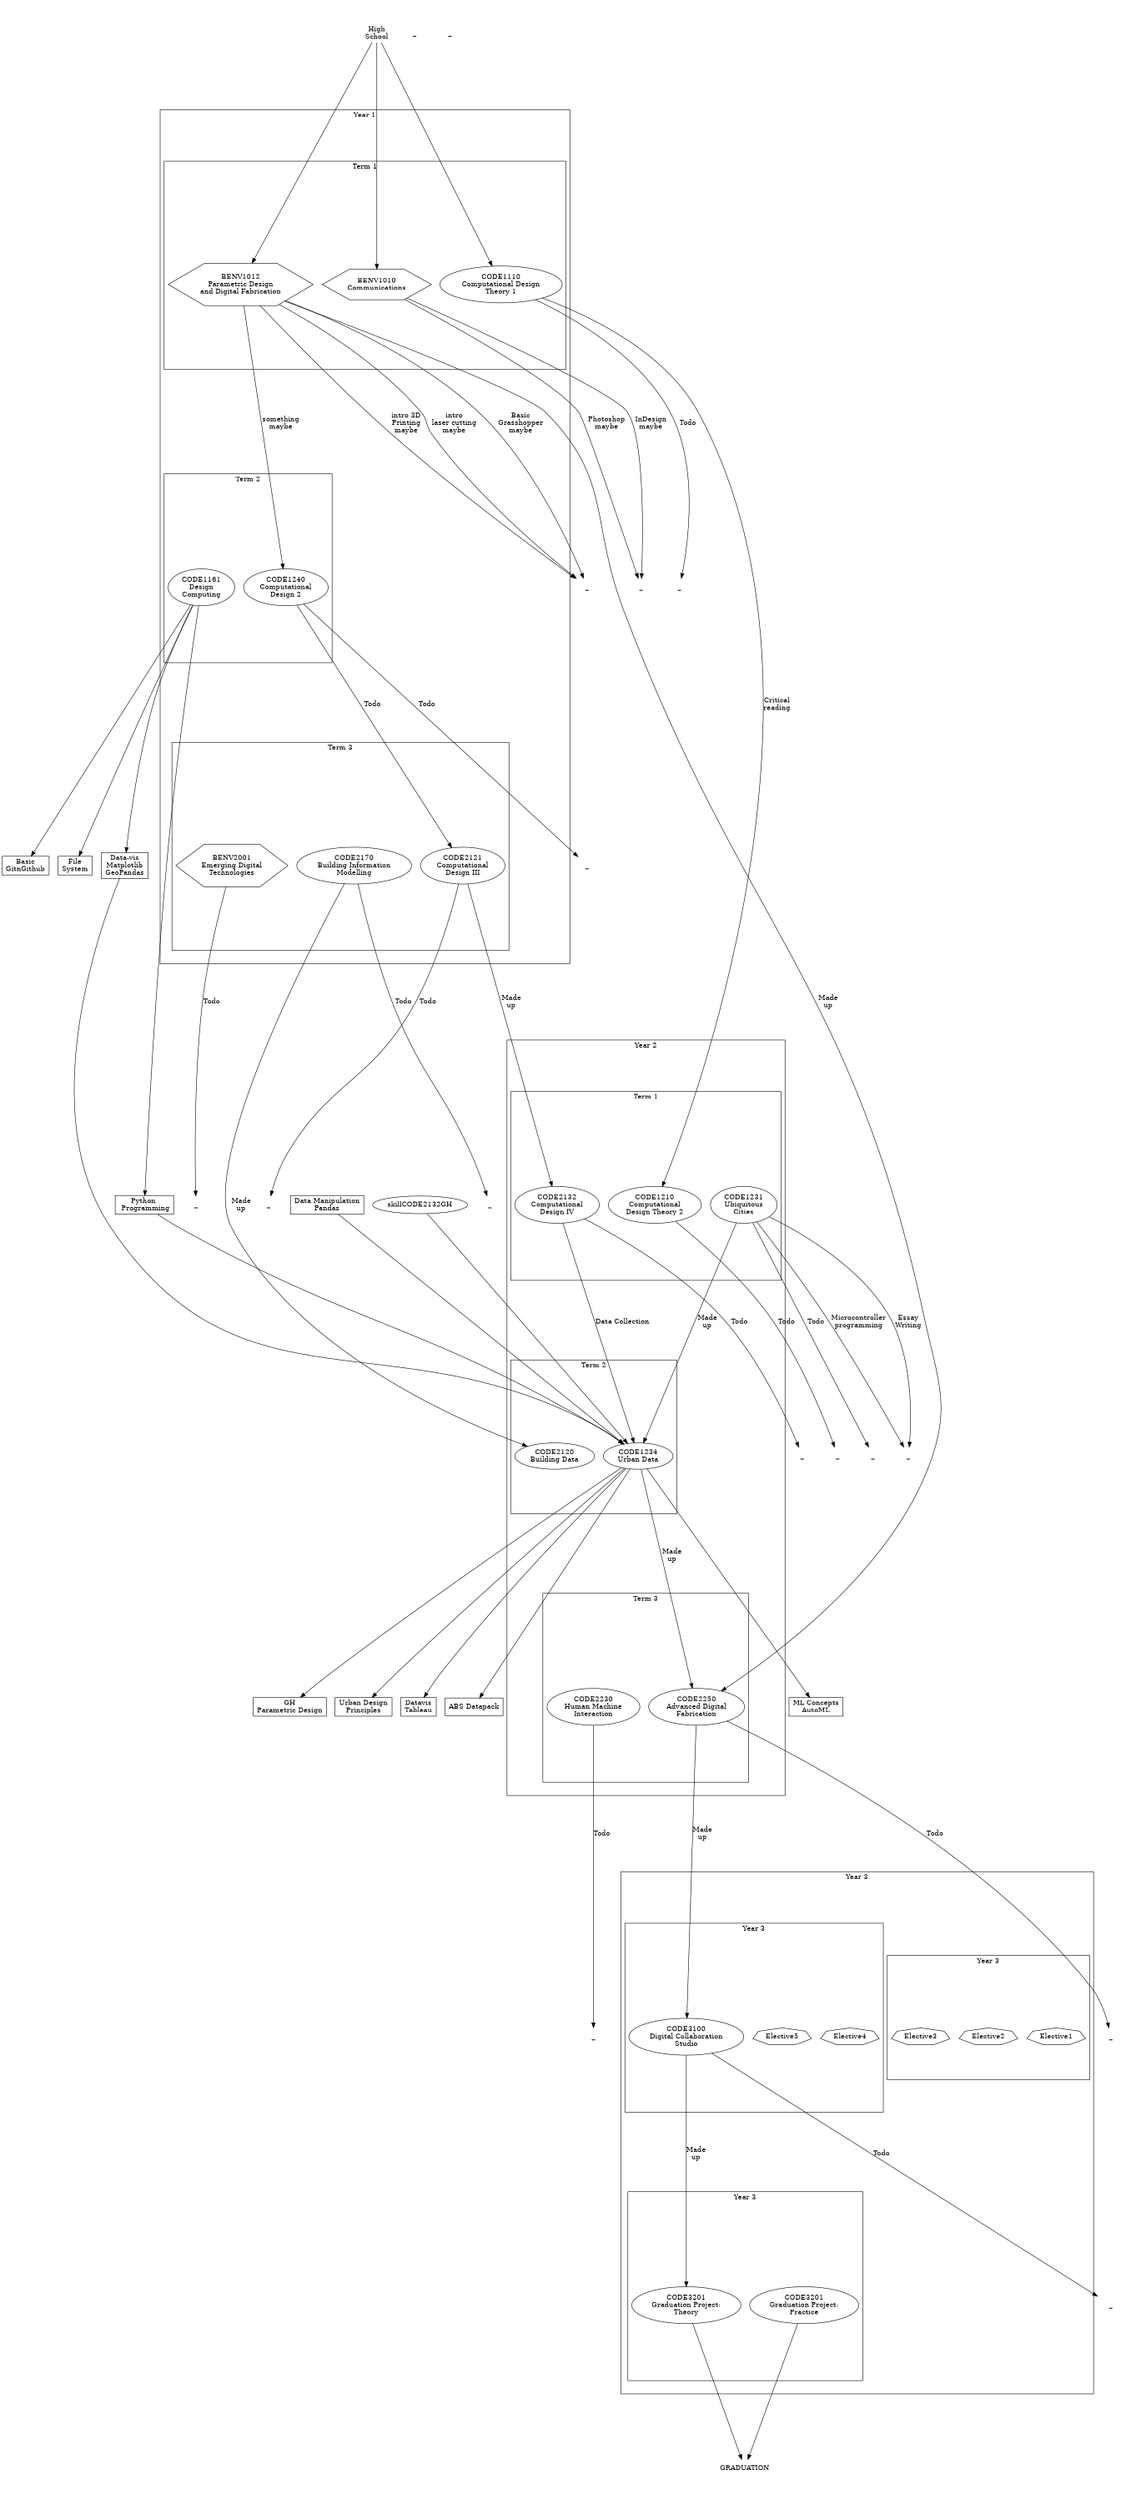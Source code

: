 #placeholder for last commit
digraph G {
    // rankdir=LR; // Delete the slashes if you prefer this to run left to right
    
    // Spread it out a bit
    // size = "8.33,16.66!"; // 1200x600 at 72px/in, "!" to force
    size = "9,20!"; // 1200x600 at 72px/in, "!" to force
    ratio = "fill"; // see https://graphviz.gitlab.io/_pages/doc/info/attrs.html#d:ratio


    HighSchool [label="High\nSchool" shape=plaintext]
    HighSchool -> BENV1012
    HighSchool -> BENV1010
    HighSchool -> CODE1110
    
    subgraph cluster_y1 {
        label = "Year 1";
        subgraph cluster_y1_t1 {
            label = "Term 1";
            BENV1012 [label="BENV1012\nParametric Design\nand Digital Fabrication" shape=hexagon]
            BENV1010 [label="BENV1010\nCommunications" shape=hexagon]
            CODE1110 [label="CODE1110\nComputational Design\nTheory 1"]
            rank = same; BENV1012; BENV1010; CODE1110;
          }
          subgraph cluster_y1_t2 {
            label = "Term 2";
            CODE1240 [label="CODE1240\nComputational\nDesign 2"]
            CODE1161 [label="CODE1161\nDesign\nComputing"]
            rank = same; CODE1240; CODE1161;
          }
          subgraph cluster_y1_t3 {
              label = "Term 3";
              CODE2121 [label="CODE2121\nComputational\nDesign III"]
              CODE2170 [label="CODE2170\nBuilding Information\nModelling"]
              BENV2001 [label="BENV2001\nEmerging Digital\nTechnologies" shape=hexagon]
              rank = same; CODE2170; CODE2121; BENV2001;
          }
    }

    subgraph cluster_y2 {
        label = "Year 2";
        subgraph cluster_y2_t1 {
            label = "Term 1";
            CODE2132 [label="CODE2132\nComputational\nDesign IV"]
            CODE1210 [label="CODE1210\nComputational\nDesign Theory 2"]
            CODE1231 [label="CODE1231\nUbiquitous\nCities"]
            rank = same; CODE2132; CODE1210; CODE1231;
        }
        subgraph cluster_y2_t2 {
            label = "Term 2";
            CODE2120 [label="CODE2120\nBuilding Data"]
            CODE1234 [label="CODE1234\nUrban Data"]
            rank = same; CODE2120; CODE1234;
        }
        subgraph cluster_y2_t3 {
            label = "Term 3";
            CODE2230 [label="CODE2230\nHuman Machine\nInteraction"]
            CODE2250 [label="CODE2250\nAdvanced Digital\nFabrication"]
            rank = same; CODE2230;
        }
    }
    
    // Ubiquitous Cities intoduces these skills
    dummy1231 [label="_" shape=plaintext] //Placeholder for skills that don't go anywhere yet
    CODE1231 -> dummy1231 [label="Microcontroller\nprogramming"]
    CODE1231 -> dummy1231 [label="Essay\nWriting"]
    
    // Mostly here to hold the structure until it's more filled in
    CODE2170 -> CODE2120 [label="Made\nup"]
    CODE1110 -> CODE1210 [label="Critical\nreading"]
    CODE2121 -> CODE2132 [label="Made\nup"]
    BENV1012 -> CODE2250 [label="Made\nup"]
    CODE1231 -> CODE1234 [label="Made\nup"]
    CODE1234 -> CODE2250 [label="Made\nup"]

    subgraph cluster_y3 {
        label = "Year 3";
        subgraph cluster_y3_t1 {
            Elective1 [shape=septagon]
            Elective2 [shape=septagon]
            Elective3 [shape=septagon]
        }
        subgraph cluster_y3_t2 {
            Elective4 [shape=septagon]
            Elective5 [shape=septagon]
            CODE3100 [label="CODE3100\nDigital Collaboration\nStudio"]
        }
        subgraph cluster_y3_t3 {
            CODE3201 [label="CODE3201\nGraduation Project:\nTheory"]
            CODE3202 [label="CODE3201\nGraduation Project:\nPractice"]
        }
    }

    //Y1T1 skills:
    // Communications intoduces these skills
    dummyBENV1010 [label="_" shape=plaintext] //Placeholder for skills that don't go anywhere yet
    BENV1010 -> dummyBENV1010 [label="InDesign\nmaybe"]
    BENV1010 -> dummyBENV1010 [label="Photoshop\nmaybe"]

    // Parametric Design and Digital Fabrication intoduces these skills
    dummyBENV1012 [label="_" shape=plaintext] //Placeholder for skills that don't go anywhere yet
    BENV1012 -> dummyBENV1012 [label="Basic\nGrasshopper\nmaybe"]
    BENV1012 -> dummyBENV1012 [label="intro 3D\nPrinting\nmaybe"]
    BENV1012 -> dummyBENV1012 [label="intro\nlaser cutting\nmaybe"]
    BENV1012 -> CODE1240 [label="something\nmaybe"]
    
    dummyCODE1110 [label="_" shape=plaintext]
    CODE1110 -> dummyCODE1110 [label="Todo"]

    //Y1T2 skills
    // Design Computing intoduces these skills
    dummy1161 [label="_" shape=plaintext] //Placeholder for skills that don't go anywhere yet
    skillCODE1161python     [label="Python \n Programming" shape=MSquare]
    skillCODE1161git        [label="Basic\nGitn\Github" shape=MSquare]
    skillCODE1161IO         [label="File\nSystem" shape=MSquare]
    skillCODE1161data       [label="Data Manipulation\nPandas" shape=MSquare]
    skillCODE1161vis        [label="Data-vis\nMatplotlib\nGeoPandas" shape=MSquare]
    CODE1161 -> skillCODE1161python
    CODE1161 -> skillCODE1161git
    CODE1161 -> skillCODE1161IO
    CODE1161 -> skillCODE1161vis
    
    #CODE1161 -> dummy1161 [label="Basic\nGit"]
    #CODE1161 -> dummy1161 [label="Github"]
    #CODE1161 -> dummy1161 [label="Basic\nData\nLiteracy"]
    #CODE1161 -> dummy1161 [label="File\nSystem"]
    #CODE1161 -> dummy1161 [label="Data\nvis"]
    #CODE1161 -> dummy1161 [label="MatPlotLib"]
    #CODE1161 -> dummy1161 [label="Basic\nGeospatial\nconcepts"]

    
    dummyCODE1240 [label="_" shape=plaintext]
    CODE1240 -> dummyCODE1240 [label="Todo"]
    CODE1240 -> CODE2121 [label="Todo"]
    
    //Y1T3 skills
    dummyCODE2121 [label="_" shape=plaintext]
    CODE2121 -> dummyCODE2121 [label="Todo"]
    dummyCODE2170 [label="_" shape=plaintext]
    CODE2170 -> dummyCODE2170 [label="Todo"]
    dummyBENV2001 [label="_" shape=plaintext]
    BENV2001 -> dummyBENV2001 [label="Todo"]
    
    //Y2T1 skills
    dummyCODE1210 [label="_" shape=plaintext]
    CODE1210 -> dummyCODE1210 [label="Todo"]
    dummyCODE1231 [label="_" shape=plaintext]
    CODE1231 -> dummyCODE1231 [label="Todo"]
    dummyCODE2132 [label="_" shape=plaintext]
    CODE2132 -> dummyCODE2132 [label="Todo"]
    CODE2132 -> CODE1234 [label="Data Collection"]

    //Y2T2 skills
    
    //CODE1234 Nodes:
    dummyCODE1234           [label="_" shape=plaintext]
    skillCODE1234ml         [label="ML Concepts\nAutoML" shape=MSquare]
    skillCODE1234datavis    [label="Datavis\nTableau" shape=MSquare]
    skillCODE1234data       [label="ABS Datapack" shape=MSquare]
    skillCODE1234GH         [label="GH\nParametric Design" shape=MSquare]
    skillCODE1234Urban      [label="Urban Design\nPrinciples" shape=MSquare]
    //CODE1234Links
    skillCODE1161data   -> CODE1234
    skillCODE1161vis    -> CODE1234
    skillCODE1161python -> CODE1234
    skillCODE2132GH     -> CODE1234
    CODE1234            -> skillCODE1234ml
    CODE1234            -> skillCODE1234datavis
    CODE1234            -> skillCODE1234data
    CODE1234            -> skillCODE1234GH
    CODE1234            -> skillCODE1234Urban

    
    
    
    #CODE1234 -> dummyCODE1234 [label="ML\nAutoML"]
    #CODE1234 -> dummyCODE1234 [label="Datavis\nTableau"]
    #CODE1234 -> dummyCODE1234 [label="ABS\nData"]
    #CODE1234 -> dummyCODE1234 [label="GH\nParametric\nUrban Design"]
    #dummyCODE2120 [label="_" shape=plaintext]
    #CODE2120 -> dummyCODE2120 [label="Todo"]

    //Y2T3 skills
    dummyCODE2230 [label="_" shape=plaintext]
    CODE2230 -> dummyCODE2230 [label="Todo"]
    dummyCODE2250 [label="_" shape=plaintext]
    CODE2250 -> dummyCODE2250 [label="Todo"]
    
    //Y3T1 skills
    dummyCODE3100 [label="_" shape=plaintext]
    CODE3100 -> dummyCODE3100 [label="Todo"]
    
    //Y3T2 skills

    //Y3T3 skills
    // dummyCODE3201 [label="_" shape=plaintext]
    // CODE3201 -> dummyCODE3201 [label="Todo"]
    // dummyCODE3202 [label="_" shape=plaintext]
    // CODE3202 -> dummyCODE3202 [label="Todo"]
    
    //Make the knowledgebank. Eventually this will be WAY less significant
    // knowledgeBank [shape=plaintext]
    // dummy1161 -> knowledgeBank
    // dummy1231 -> knowledgeBank
    // dummyBENV1010 -> knowledgeBank
    // dummyBENV1012 -> knowledgeBank
    // dummyBENV2001 -> knowledgeBank
    // dummyCODE1110 -> knowledgeBank
    // dummyCODE1210 -> knowledgeBank
    // dummyCODE1231 -> knowledgeBank
    // dummyCODE1234 -> knowledgeBank   // All commented out because it makes a total mess
    // dummyCODE1240 -> knowledgeBank
    // dummyCODE2120 -> knowledgeBank
    // dummyCODE2121 -> knowledgeBank
    // dummyCODE2132 -> knowledgeBank
    // dummyCODE2170 -> knowledgeBank
    // dummyCODE2230 -> knowledgeBank
    // dummyCODE2250 -> knowledgeBank
    // dummyCODE3100 -> knowledgeBank
    // dummyCODE3201 -> knowledgeBank
    // dummyCODE3202 -> knowledgeBank
    // knowledgeBank -> CODE3202
    // knowledgeBank -> CODE3201

    GRADUATION [shape=plaintext]
    CODE2250 -> CODE3100 [label="Made\nup"]
    CODE3100 -> CODE3201 [label="Made\nup"]
    CODE3202 -> GRADUATION
    CODE3201 -> GRADUATION
}